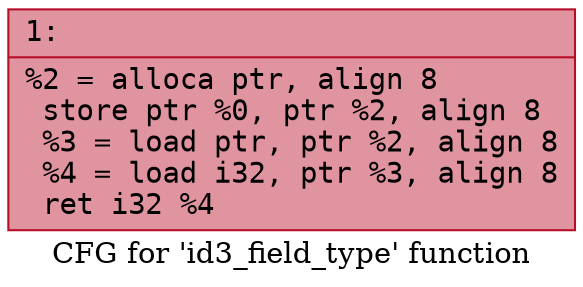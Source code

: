 digraph "CFG for 'id3_field_type' function" {
	label="CFG for 'id3_field_type' function";

	Node0x600001e57070 [shape=record,color="#b70d28ff", style=filled, fillcolor="#b70d2870" fontname="Courier",label="{1:\l|  %2 = alloca ptr, align 8\l  store ptr %0, ptr %2, align 8\l  %3 = load ptr, ptr %2, align 8\l  %4 = load i32, ptr %3, align 8\l  ret i32 %4\l}"];
}
